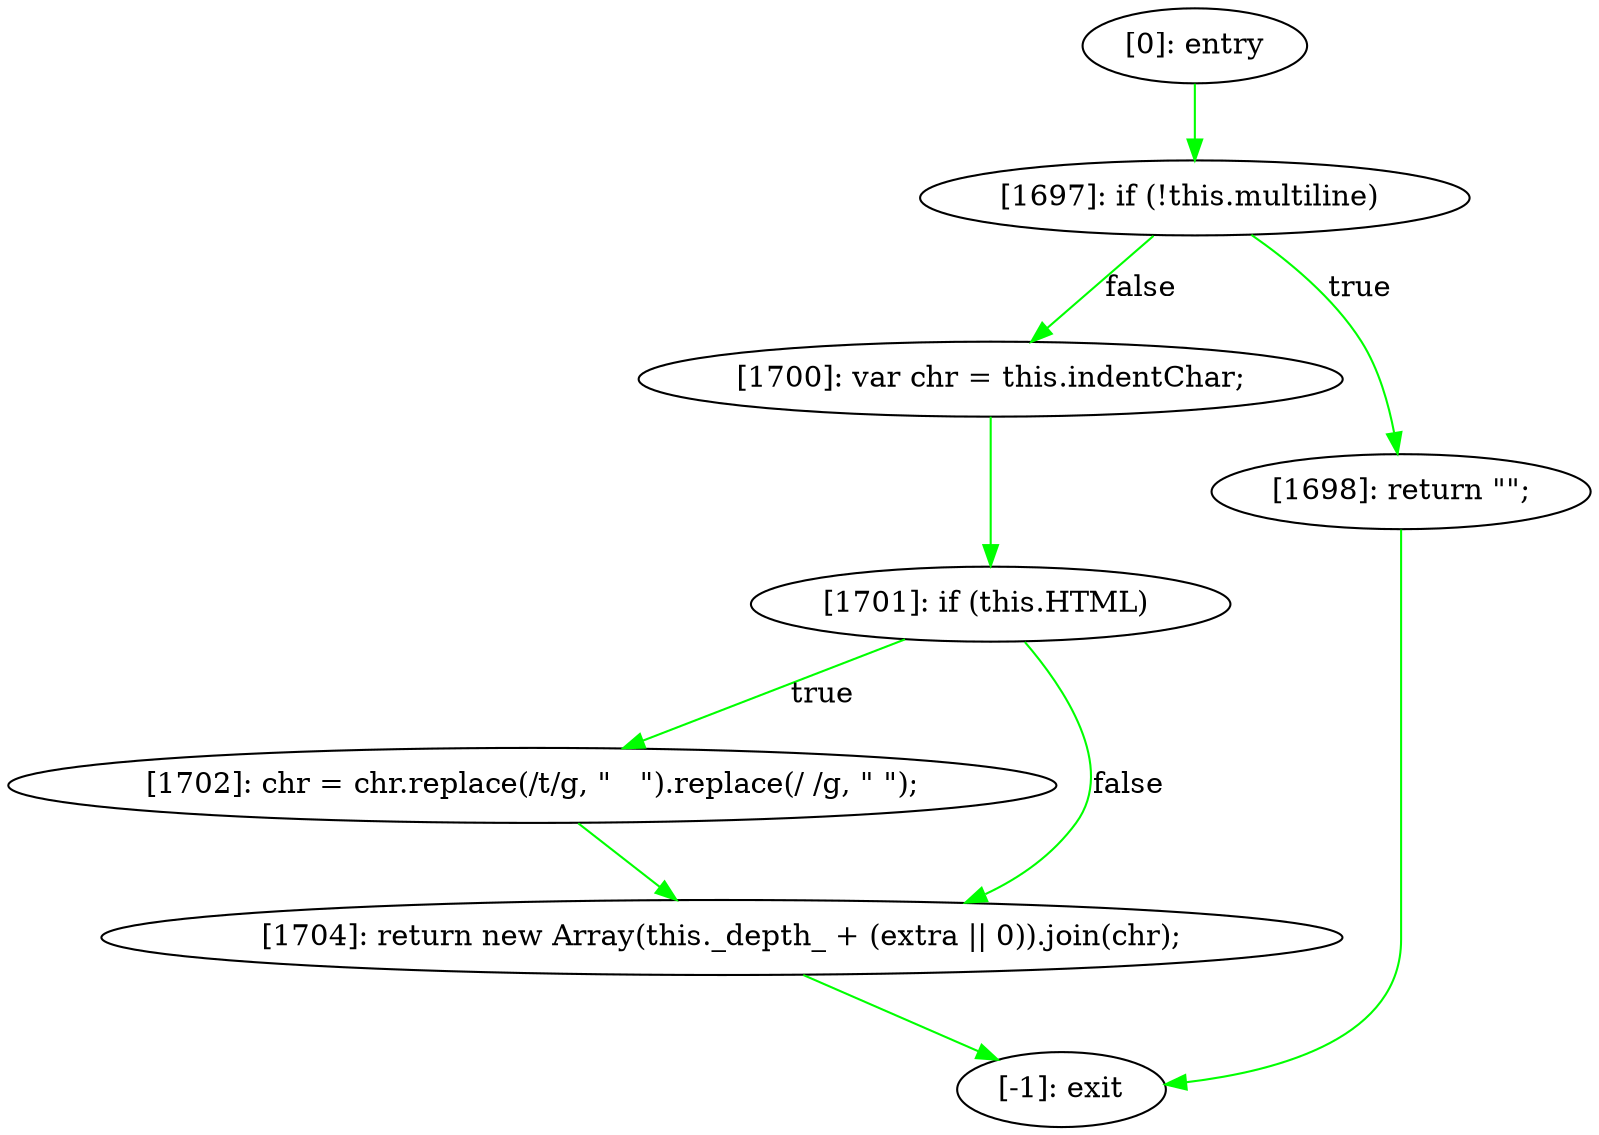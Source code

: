 digraph {
"0" [label="[-1]: exit"] 
"1" [label="[1702]: chr = chr.replace(/\t/g, \"   \").replace(/ /g, \"&nbsp;\");\n"] 
"2" [label="[1704]: return new Array(this._depth_ + (extra || 0)).join(chr);\n"] 
"3" [label="[1701]: if (this.HTML) "] 
"4" [label="[1700]: var chr = this.indentChar;\n"] 
"5" [label="[0]: entry"] 
"6" [label="[1698]: return \"\";\n"] 
"7" [label="[1697]: if (!this.multiline) "] 
"1" -> "2" [label="" color="green"] 
"2" -> "0" [label="" color="green"] 
"3" -> "1" [label="true" color="green"] 
"3" -> "2" [label="false" color="green"] 
"4" -> "3" [label="" color="green"] 
"5" -> "7" [label="" color="green"] 
"6" -> "0" [label="" color="green"] 
"7" -> "6" [label="true" color="green"] 
"7" -> "4" [label="false" color="green"] 
}

